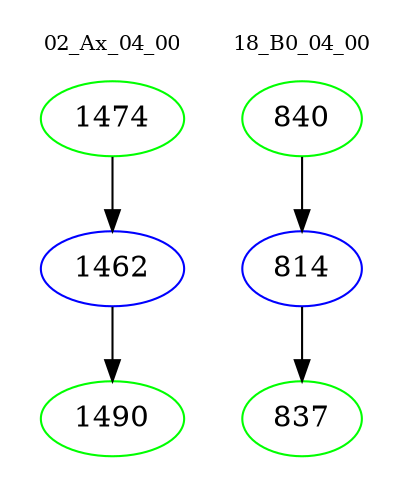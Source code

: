 digraph{
subgraph cluster_0 {
color = white
label = "02_Ax_04_00";
fontsize=10;
T0_1474 [label="1474", color="green"]
T0_1474 -> T0_1462 [color="black"]
T0_1462 [label="1462", color="blue"]
T0_1462 -> T0_1490 [color="black"]
T0_1490 [label="1490", color="green"]
}
subgraph cluster_1 {
color = white
label = "18_B0_04_00";
fontsize=10;
T1_840 [label="840", color="green"]
T1_840 -> T1_814 [color="black"]
T1_814 [label="814", color="blue"]
T1_814 -> T1_837 [color="black"]
T1_837 [label="837", color="green"]
}
}
